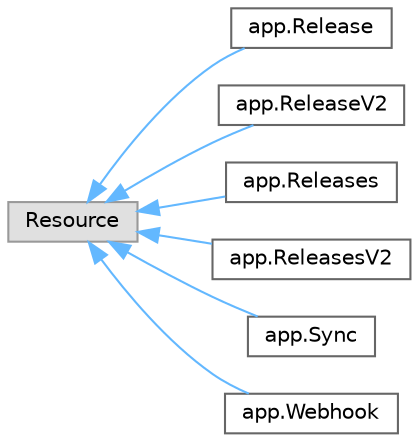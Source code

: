 digraph "Graphical Class Hierarchy"
{
 // LATEX_PDF_SIZE
  bgcolor="transparent";
  edge [fontname=Helvetica,fontsize=10,labelfontname=Helvetica,labelfontsize=10];
  node [fontname=Helvetica,fontsize=10,shape=box,height=0.2,width=0.4];
  rankdir="LR";
  Node0 [id="Node000000",label="Resource",height=0.2,width=0.4,color="grey60", fillcolor="#E0E0E0", style="filled",tooltip=" "];
  Node0 -> Node1 [id="edge8_Node000000_Node000001",dir="back",color="steelblue1",style="solid",tooltip=" "];
  Node1 [id="Node000001",label="app.Release",height=0.2,width=0.4,color="grey40", fillcolor="white", style="filled",URL="$classapp_1_1_release.html",tooltip=" "];
  Node0 -> Node2 [id="edge9_Node000000_Node000002",dir="back",color="steelblue1",style="solid",tooltip=" "];
  Node2 [id="Node000002",label="app.ReleaseV2",height=0.2,width=0.4,color="grey40", fillcolor="white", style="filled",URL="$classapp_1_1_release_v2.html",tooltip=" "];
  Node0 -> Node3 [id="edge10_Node000000_Node000003",dir="back",color="steelblue1",style="solid",tooltip=" "];
  Node3 [id="Node000003",label="app.Releases",height=0.2,width=0.4,color="grey40", fillcolor="white", style="filled",URL="$classapp_1_1_releases.html",tooltip=" "];
  Node0 -> Node4 [id="edge11_Node000000_Node000004",dir="back",color="steelblue1",style="solid",tooltip=" "];
  Node4 [id="Node000004",label="app.ReleasesV2",height=0.2,width=0.4,color="grey40", fillcolor="white", style="filled",URL="$classapp_1_1_releases_v2.html",tooltip=" "];
  Node0 -> Node5 [id="edge12_Node000000_Node000005",dir="back",color="steelblue1",style="solid",tooltip=" "];
  Node5 [id="Node000005",label="app.Sync",height=0.2,width=0.4,color="grey40", fillcolor="white", style="filled",URL="$classapp_1_1_sync.html",tooltip=" "];
  Node0 -> Node6 [id="edge13_Node000000_Node000006",dir="back",color="steelblue1",style="solid",tooltip=" "];
  Node6 [id="Node000006",label="app.Webhook",height=0.2,width=0.4,color="grey40", fillcolor="white", style="filled",URL="$classapp_1_1_webhook.html",tooltip=" "];
}
